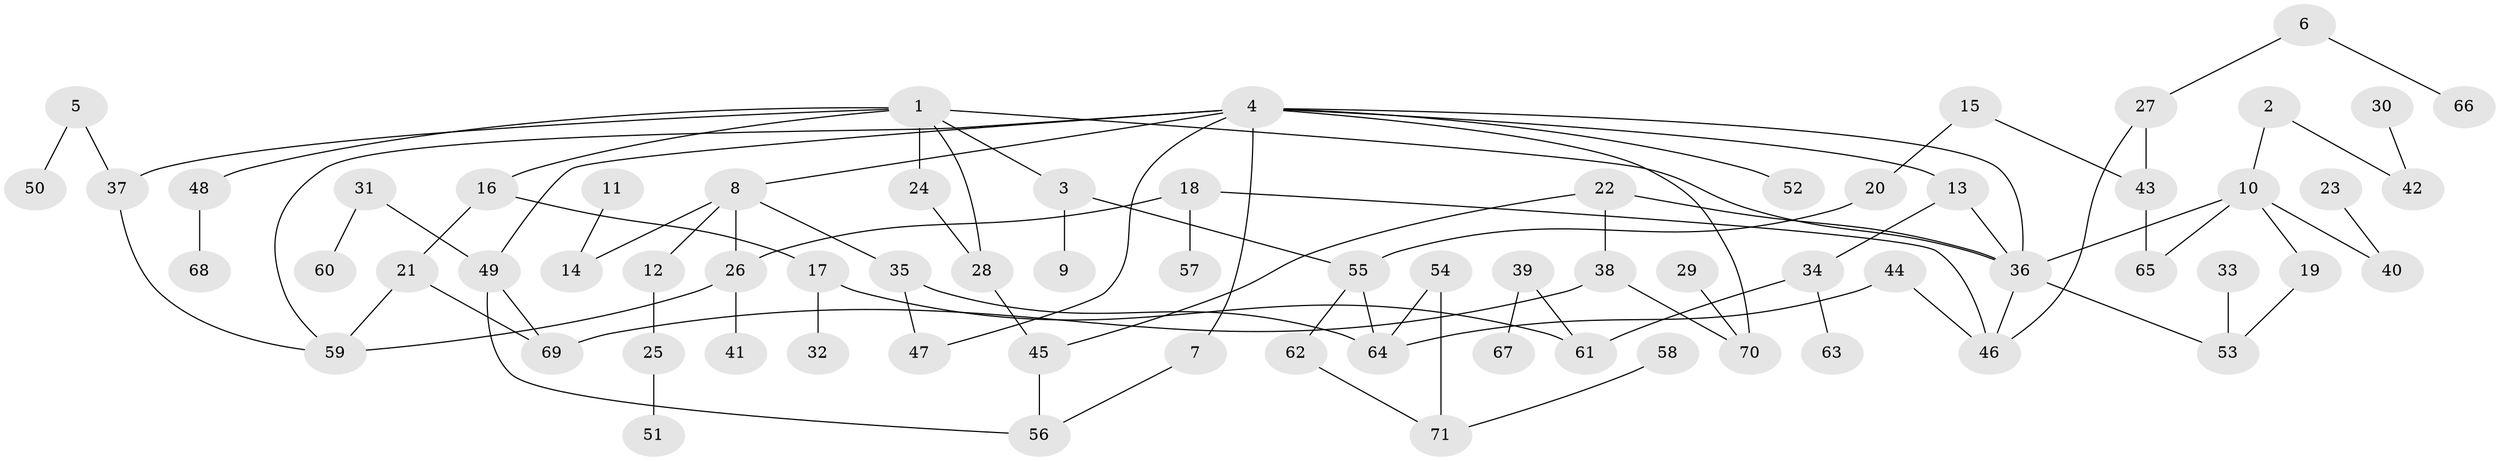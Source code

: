 // original degree distribution, {7: 0.0070921985815602835, 9: 0.014184397163120567, 4: 0.09219858156028368, 2: 0.2978723404255319, 3: 0.19858156028368795, 5: 0.02127659574468085, 1: 0.3546099290780142, 6: 0.014184397163120567}
// Generated by graph-tools (version 1.1) at 2025/00/03/09/25 03:00:59]
// undirected, 71 vertices, 90 edges
graph export_dot {
graph [start="1"]
  node [color=gray90,style=filled];
  1;
  2;
  3;
  4;
  5;
  6;
  7;
  8;
  9;
  10;
  11;
  12;
  13;
  14;
  15;
  16;
  17;
  18;
  19;
  20;
  21;
  22;
  23;
  24;
  25;
  26;
  27;
  28;
  29;
  30;
  31;
  32;
  33;
  34;
  35;
  36;
  37;
  38;
  39;
  40;
  41;
  42;
  43;
  44;
  45;
  46;
  47;
  48;
  49;
  50;
  51;
  52;
  53;
  54;
  55;
  56;
  57;
  58;
  59;
  60;
  61;
  62;
  63;
  64;
  65;
  66;
  67;
  68;
  69;
  70;
  71;
  1 -- 3 [weight=1.0];
  1 -- 16 [weight=1.0];
  1 -- 24 [weight=1.0];
  1 -- 28 [weight=1.0];
  1 -- 36 [weight=1.0];
  1 -- 37 [weight=1.0];
  1 -- 48 [weight=1.0];
  2 -- 10 [weight=1.0];
  2 -- 42 [weight=1.0];
  3 -- 9 [weight=1.0];
  3 -- 55 [weight=1.0];
  4 -- 7 [weight=1.0];
  4 -- 8 [weight=1.0];
  4 -- 13 [weight=1.0];
  4 -- 36 [weight=1.0];
  4 -- 47 [weight=1.0];
  4 -- 49 [weight=1.0];
  4 -- 52 [weight=1.0];
  4 -- 59 [weight=1.0];
  4 -- 70 [weight=1.0];
  5 -- 37 [weight=1.0];
  5 -- 50 [weight=1.0];
  6 -- 27 [weight=1.0];
  6 -- 66 [weight=1.0];
  7 -- 56 [weight=1.0];
  8 -- 12 [weight=1.0];
  8 -- 14 [weight=1.0];
  8 -- 26 [weight=1.0];
  8 -- 35 [weight=1.0];
  10 -- 19 [weight=1.0];
  10 -- 36 [weight=1.0];
  10 -- 40 [weight=1.0];
  10 -- 65 [weight=1.0];
  11 -- 14 [weight=1.0];
  12 -- 25 [weight=1.0];
  13 -- 34 [weight=1.0];
  13 -- 36 [weight=1.0];
  15 -- 20 [weight=1.0];
  15 -- 43 [weight=1.0];
  16 -- 17 [weight=1.0];
  16 -- 21 [weight=1.0];
  17 -- 32 [weight=1.0];
  17 -- 61 [weight=1.0];
  18 -- 26 [weight=1.0];
  18 -- 46 [weight=1.0];
  18 -- 57 [weight=1.0];
  19 -- 53 [weight=1.0];
  20 -- 55 [weight=1.0];
  21 -- 59 [weight=1.0];
  21 -- 69 [weight=1.0];
  22 -- 36 [weight=1.0];
  22 -- 38 [weight=1.0];
  22 -- 45 [weight=1.0];
  23 -- 40 [weight=1.0];
  24 -- 28 [weight=1.0];
  25 -- 51 [weight=1.0];
  26 -- 41 [weight=1.0];
  26 -- 59 [weight=1.0];
  27 -- 43 [weight=1.0];
  27 -- 46 [weight=1.0];
  28 -- 45 [weight=1.0];
  29 -- 70 [weight=1.0];
  30 -- 42 [weight=1.0];
  31 -- 49 [weight=1.0];
  31 -- 60 [weight=1.0];
  33 -- 53 [weight=1.0];
  34 -- 61 [weight=1.0];
  34 -- 63 [weight=1.0];
  35 -- 47 [weight=1.0];
  35 -- 64 [weight=1.0];
  36 -- 46 [weight=1.0];
  36 -- 53 [weight=1.0];
  37 -- 59 [weight=1.0];
  38 -- 69 [weight=1.0];
  38 -- 70 [weight=1.0];
  39 -- 61 [weight=1.0];
  39 -- 67 [weight=1.0];
  43 -- 65 [weight=1.0];
  44 -- 46 [weight=1.0];
  44 -- 64 [weight=1.0];
  45 -- 56 [weight=1.0];
  48 -- 68 [weight=1.0];
  49 -- 56 [weight=1.0];
  49 -- 69 [weight=1.0];
  54 -- 64 [weight=1.0];
  54 -- 71 [weight=1.0];
  55 -- 62 [weight=2.0];
  55 -- 64 [weight=1.0];
  58 -- 71 [weight=1.0];
  62 -- 71 [weight=1.0];
}
